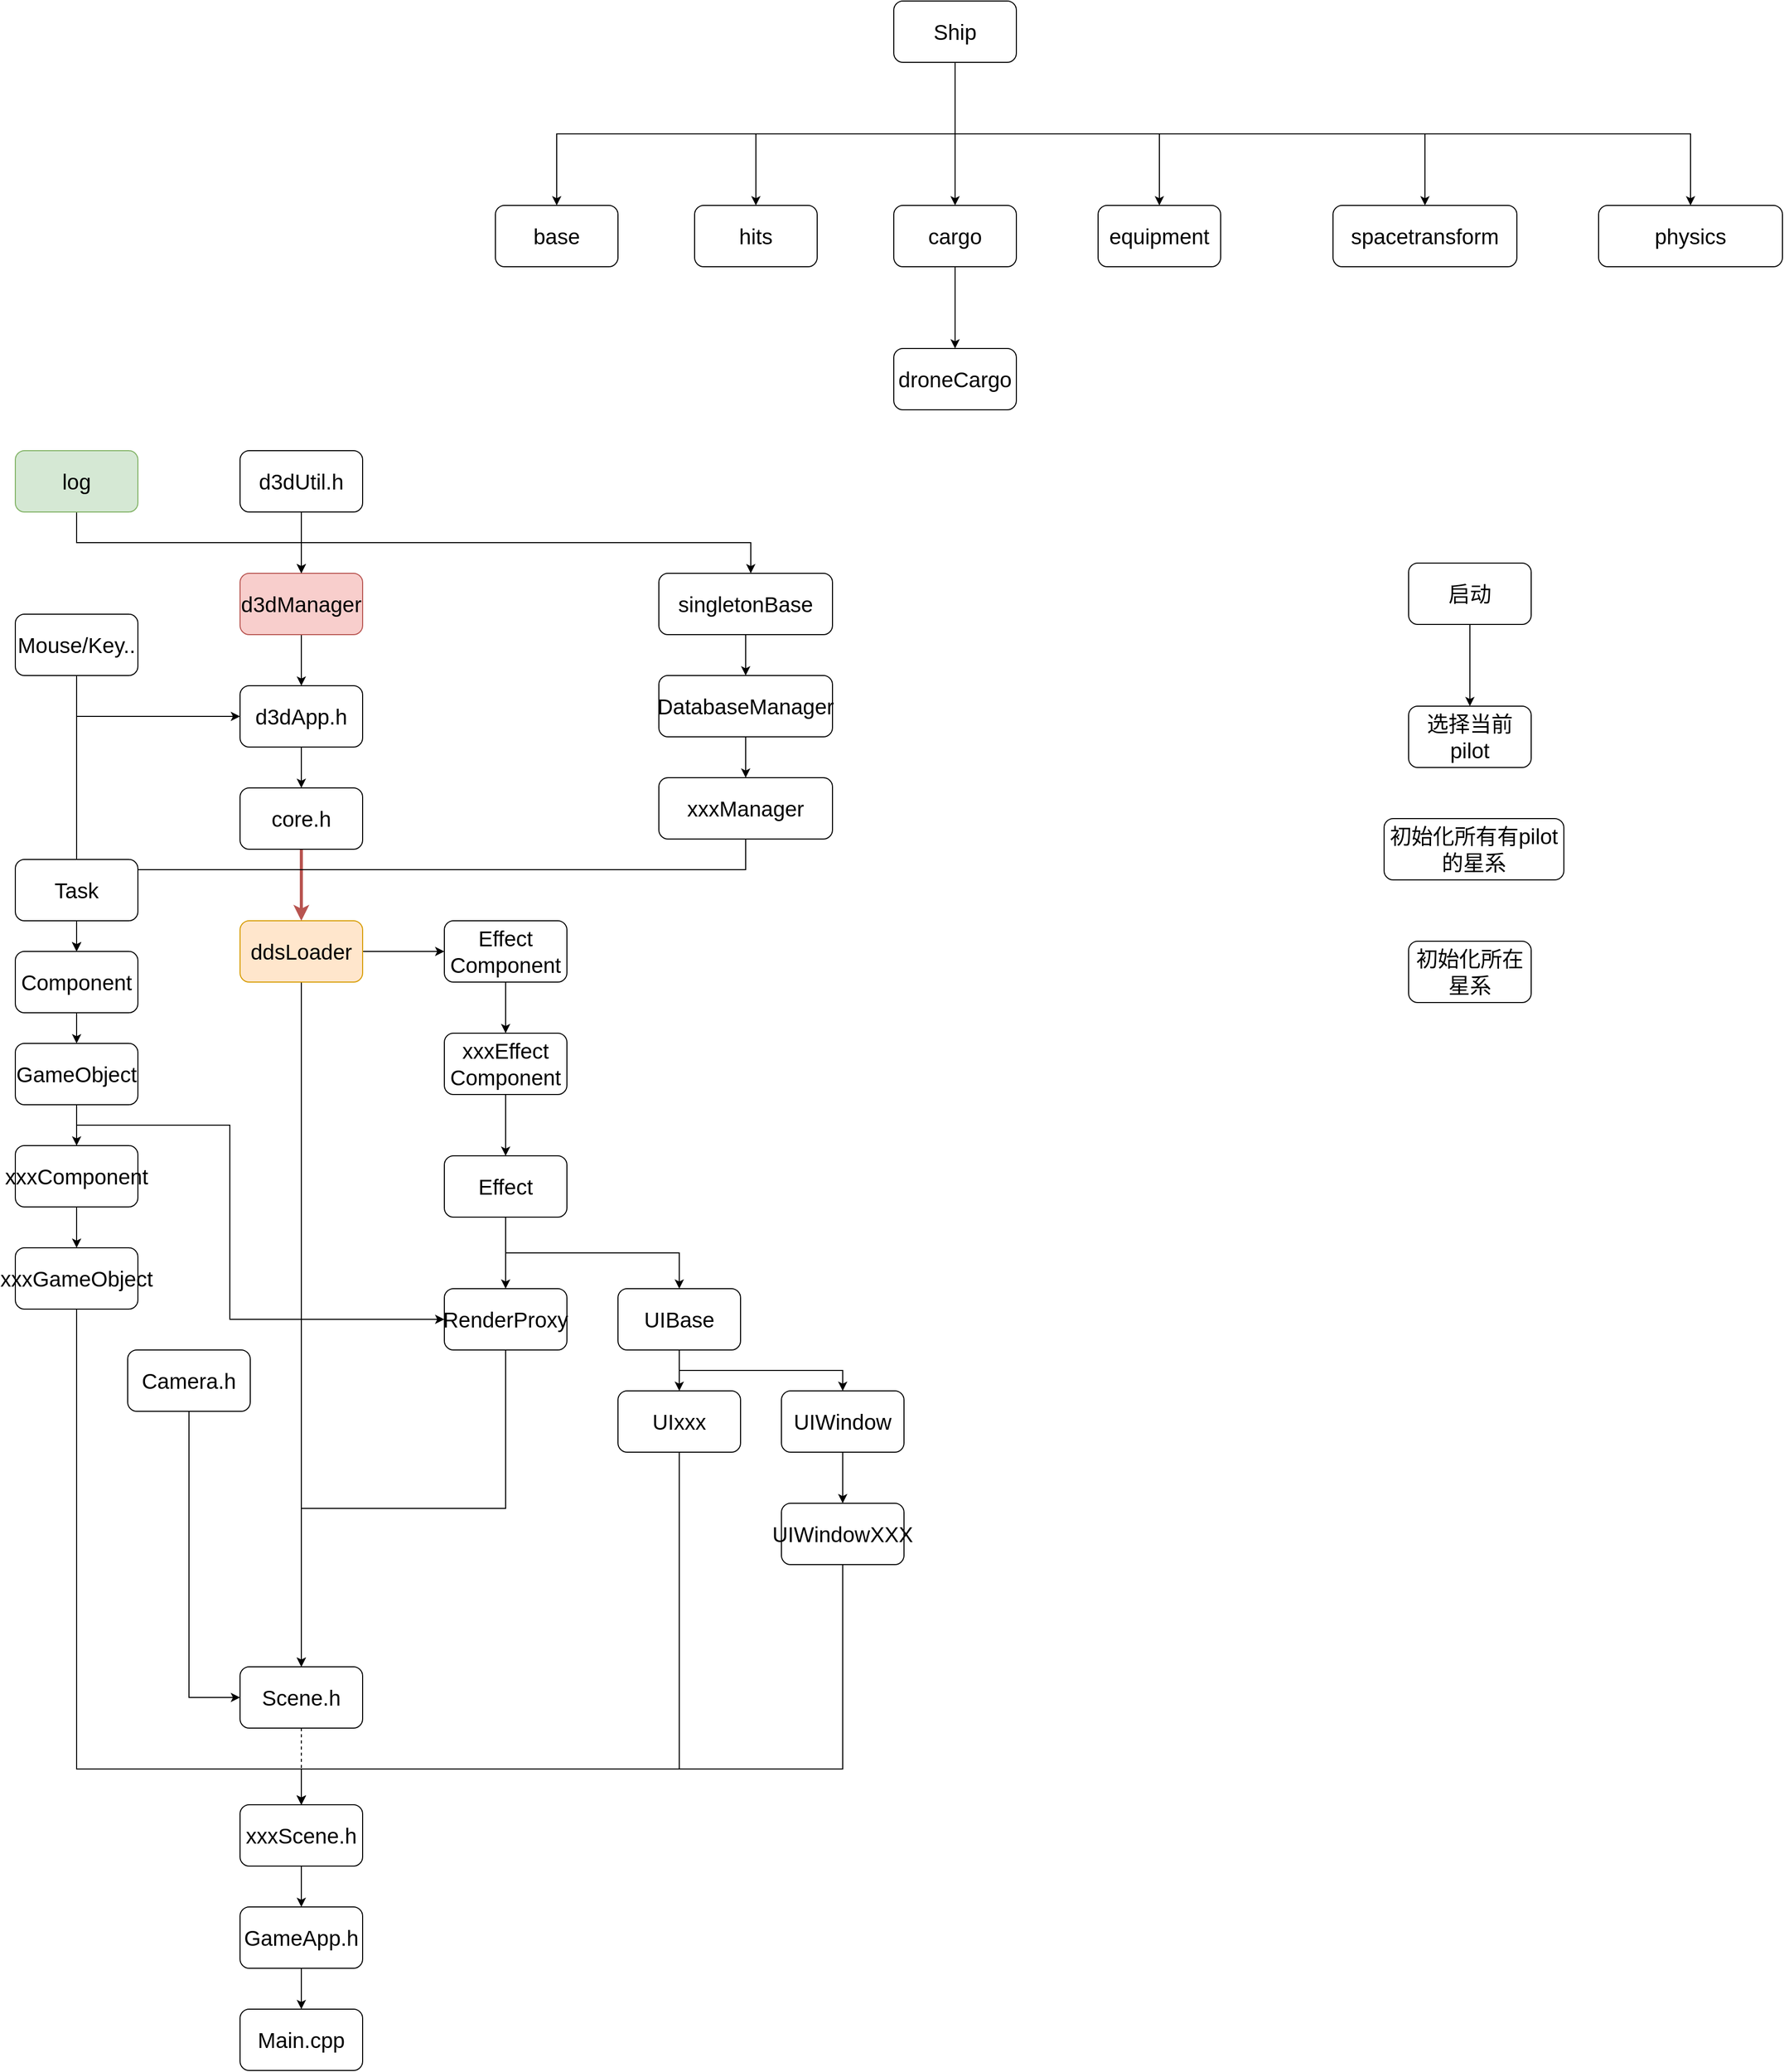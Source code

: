 <mxfile version="15.3.8" type="device"><diagram id="Hw721hgOxFPbkTsfWIz8" name="第 1 页"><mxGraphModel dx="1551" dy="2309" grid="1" gridSize="10" guides="1" tooltips="1" connect="1" arrows="1" fold="1" page="1" pageScale="1" pageWidth="827" pageHeight="1169" math="0" shadow="0"><root><mxCell id="0"/><mxCell id="1" parent="0"/><mxCell id="YnN9txYMTx_A9ZVFnRX4-1" value="&lt;font style=&quot;font-size: 21px&quot;&gt;Main.cpp&lt;/font&gt;" style="rounded=1;whiteSpace=wrap;html=1;" parent="1" vertex="1"><mxGeometry x="390" y="1445" width="120" height="60" as="geometry"/></mxCell><mxCell id="YnN9txYMTx_A9ZVFnRX4-3" style="edgeStyle=orthogonalEdgeStyle;rounded=0;orthogonalLoop=1;jettySize=auto;html=1;exitX=0.5;exitY=1;exitDx=0;exitDy=0;entryX=0.5;entryY=0;entryDx=0;entryDy=0;" parent="1" source="YnN9txYMTx_A9ZVFnRX4-2" target="YnN9txYMTx_A9ZVFnRX4-1" edge="1"><mxGeometry relative="1" as="geometry"/></mxCell><mxCell id="YnN9txYMTx_A9ZVFnRX4-2" value="&lt;font style=&quot;font-size: 21px&quot;&gt;GameApp.h&lt;br&gt;&lt;/font&gt;" style="rounded=1;whiteSpace=wrap;html=1;" parent="1" vertex="1"><mxGeometry x="390" y="1345" width="120" height="60" as="geometry"/></mxCell><mxCell id="YnN9txYMTx_A9ZVFnRX4-25" style="edgeStyle=orthogonalEdgeStyle;rounded=0;orthogonalLoop=1;jettySize=auto;html=1;exitX=0.5;exitY=1;exitDx=0;exitDy=0;entryX=0.5;entryY=0;entryDx=0;entryDy=0;strokeWidth=1;" parent="1" source="YnN9txYMTx_A9ZVFnRX4-5" target="YnN9txYMTx_A9ZVFnRX4-24" edge="1"><mxGeometry relative="1" as="geometry"/></mxCell><mxCell id="YnN9txYMTx_A9ZVFnRX4-5" value="&lt;font style=&quot;font-size: 21px&quot;&gt;d3dApp.h&lt;br&gt;&lt;/font&gt;" style="rounded=1;whiteSpace=wrap;html=1;" parent="1" vertex="1"><mxGeometry x="390" y="150" width="120" height="60" as="geometry"/></mxCell><mxCell id="YnN9txYMTx_A9ZVFnRX4-19" style="edgeStyle=orthogonalEdgeStyle;rounded=0;orthogonalLoop=1;jettySize=auto;html=1;exitX=0.5;exitY=1;exitDx=0;exitDy=0;entryX=0;entryY=0.5;entryDx=0;entryDy=0;strokeWidth=1;" parent="1" source="YnN9txYMTx_A9ZVFnRX4-7" target="YnN9txYMTx_A9ZVFnRX4-9" edge="1"><mxGeometry relative="1" as="geometry"/></mxCell><mxCell id="YnN9txYMTx_A9ZVFnRX4-7" value="&lt;font style=&quot;font-size: 21px&quot;&gt;Camera.h&lt;br&gt;&lt;/font&gt;" style="rounded=1;whiteSpace=wrap;html=1;" parent="1" vertex="1"><mxGeometry x="280" y="800" width="120" height="60" as="geometry"/></mxCell><mxCell id="YnN9txYMTx_A9ZVFnRX4-14" style="edgeStyle=orthogonalEdgeStyle;rounded=0;orthogonalLoop=1;jettySize=auto;html=1;exitX=0.5;exitY=1;exitDx=0;exitDy=0;strokeWidth=1;dashed=1;" parent="1" source="YnN9txYMTx_A9ZVFnRX4-9" target="YnN9txYMTx_A9ZVFnRX4-13" edge="1"><mxGeometry relative="1" as="geometry"/></mxCell><mxCell id="YnN9txYMTx_A9ZVFnRX4-9" value="&lt;font style=&quot;font-size: 21px&quot;&gt;Scene.h&lt;br&gt;&lt;/font&gt;" style="rounded=1;whiteSpace=wrap;html=1;" parent="1" vertex="1"><mxGeometry x="390" y="1110" width="120" height="60" as="geometry"/></mxCell><mxCell id="YnN9txYMTx_A9ZVFnRX4-12" value="" style="edgeStyle=orthogonalEdgeStyle;rounded=0;orthogonalLoop=1;jettySize=auto;html=1;strokeWidth=1;" parent="1" source="YnN9txYMTx_A9ZVFnRX4-11" target="YnN9txYMTx_A9ZVFnRX4-5" edge="1"><mxGeometry relative="1" as="geometry"/></mxCell><mxCell id="YnN9txYMTx_A9ZVFnRX4-11" value="&lt;font style=&quot;font-size: 21px&quot;&gt;d3dManager&lt;br&gt;&lt;/font&gt;" style="rounded=1;whiteSpace=wrap;html=1;fillColor=#f8cecc;strokeColor=#b85450;" parent="1" vertex="1"><mxGeometry x="390" y="40" width="120" height="60" as="geometry"/></mxCell><mxCell id="YnN9txYMTx_A9ZVFnRX4-15" style="edgeStyle=orthogonalEdgeStyle;rounded=0;orthogonalLoop=1;jettySize=auto;html=1;exitX=0.5;exitY=1;exitDx=0;exitDy=0;strokeWidth=1;entryX=0.5;entryY=0;entryDx=0;entryDy=0;" parent="1" source="YnN9txYMTx_A9ZVFnRX4-13" target="YnN9txYMTx_A9ZVFnRX4-2" edge="1"><mxGeometry relative="1" as="geometry"><Array as="points"/><mxPoint x="360" y="1315" as="targetPoint"/></mxGeometry></mxCell><mxCell id="YnN9txYMTx_A9ZVFnRX4-13" value="&lt;font style=&quot;font-size: 21px&quot;&gt;xxxScene.h&lt;br&gt;&lt;/font&gt;" style="rounded=1;whiteSpace=wrap;html=1;" parent="1" vertex="1"><mxGeometry x="390" y="1245" width="120" height="60" as="geometry"/></mxCell><mxCell id="YnN9txYMTx_A9ZVFnRX4-17" style="edgeStyle=orthogonalEdgeStyle;rounded=0;orthogonalLoop=1;jettySize=auto;html=1;exitX=0.5;exitY=1;exitDx=0;exitDy=0;entryX=0;entryY=0.5;entryDx=0;entryDy=0;strokeWidth=1;" parent="1" source="YnN9txYMTx_A9ZVFnRX4-16" target="YnN9txYMTx_A9ZVFnRX4-5" edge="1"><mxGeometry relative="1" as="geometry"/></mxCell><mxCell id="YnN9txYMTx_A9ZVFnRX4-31" style="edgeStyle=orthogonalEdgeStyle;rounded=0;orthogonalLoop=1;jettySize=auto;html=1;exitX=0.5;exitY=1;exitDx=0;exitDy=0;entryX=0.5;entryY=0;entryDx=0;entryDy=0;strokeWidth=1;" parent="1" source="YnN9txYMTx_A9ZVFnRX4-16" target="YnN9txYMTx_A9ZVFnRX4-30" edge="1"><mxGeometry relative="1" as="geometry"/></mxCell><mxCell id="YnN9txYMTx_A9ZVFnRX4-16" value="&lt;font style=&quot;font-size: 21px&quot;&gt;Mouse/Key..&lt;br&gt;&lt;/font&gt;" style="rounded=1;whiteSpace=wrap;html=1;" parent="1" vertex="1"><mxGeometry x="170" y="80" width="120" height="60" as="geometry"/></mxCell><mxCell id="u9obsvB2XbYWiW2KHDWx-3" style="edgeStyle=orthogonalEdgeStyle;rounded=0;orthogonalLoop=1;jettySize=auto;html=1;exitX=1;exitY=0.5;exitDx=0;exitDy=0;" parent="1" source="YnN9txYMTx_A9ZVFnRX4-20" target="YnN9txYMTx_A9ZVFnRX4-52" edge="1"><mxGeometry relative="1" as="geometry"/></mxCell><mxCell id="u9obsvB2XbYWiW2KHDWx-5" style="edgeStyle=orthogonalEdgeStyle;rounded=0;orthogonalLoop=1;jettySize=auto;html=1;exitX=0.5;exitY=1;exitDx=0;exitDy=0;entryX=0.5;entryY=0;entryDx=0;entryDy=0;" parent="1" source="YnN9txYMTx_A9ZVFnRX4-20" target="YnN9txYMTx_A9ZVFnRX4-9" edge="1"><mxGeometry relative="1" as="geometry"/></mxCell><mxCell id="YnN9txYMTx_A9ZVFnRX4-20" value="&lt;font style=&quot;font-size: 21px&quot;&gt;ddsLoader&lt;br&gt;&lt;/font&gt;" style="rounded=1;whiteSpace=wrap;html=1;fillColor=#ffe6cc;strokeColor=#d79b00;" parent="1" vertex="1"><mxGeometry x="390" y="380" width="120" height="60" as="geometry"/></mxCell><mxCell id="lGh2CRuiXg9rvcIyBtxu-3" style="edgeStyle=orthogonalEdgeStyle;rounded=0;orthogonalLoop=1;jettySize=auto;html=1;exitX=0.5;exitY=1;exitDx=0;exitDy=0;fillColor=#f8cecc;strokeColor=#b85450;strokeWidth=3;entryX=0.5;entryY=0;entryDx=0;entryDy=0;" parent="1" source="YnN9txYMTx_A9ZVFnRX4-24" target="YnN9txYMTx_A9ZVFnRX4-20" edge="1"><mxGeometry relative="1" as="geometry"><mxPoint x="740" y="230" as="targetPoint"/></mxGeometry></mxCell><mxCell id="YnN9txYMTx_A9ZVFnRX4-24" value="&lt;font style=&quot;font-size: 21px&quot;&gt;core.h&lt;br&gt;&lt;/font&gt;" style="rounded=1;whiteSpace=wrap;html=1;" parent="1" vertex="1"><mxGeometry x="390" y="250" width="120" height="60" as="geometry"/></mxCell><mxCell id="YnN9txYMTx_A9ZVFnRX4-27" style="edgeStyle=orthogonalEdgeStyle;rounded=0;orthogonalLoop=1;jettySize=auto;html=1;exitX=0.5;exitY=1;exitDx=0;exitDy=0;strokeWidth=1;" parent="1" source="YnN9txYMTx_A9ZVFnRX4-26" edge="1"><mxGeometry relative="1" as="geometry"><mxPoint x="450" y="40" as="targetPoint"/></mxGeometry></mxCell><mxCell id="1HjVURU9UfU6GPYUOFWk-1" style="edgeStyle=orthogonalEdgeStyle;rounded=0;orthogonalLoop=1;jettySize=auto;html=1;exitX=0.5;exitY=1;exitDx=0;exitDy=0;" parent="1" source="YnN9txYMTx_A9ZVFnRX4-26" target="YnN9txYMTx_A9ZVFnRX4-42" edge="1"><mxGeometry relative="1" as="geometry"><Array as="points"><mxPoint x="450" y="10"/><mxPoint x="890" y="10"/></Array></mxGeometry></mxCell><mxCell id="YnN9txYMTx_A9ZVFnRX4-26" value="&lt;font style=&quot;font-size: 21px&quot;&gt;d3dUtil.h&lt;br&gt;&lt;/font&gt;" style="rounded=1;whiteSpace=wrap;html=1;" parent="1" vertex="1"><mxGeometry x="390" y="-80" width="120" height="60" as="geometry"/></mxCell><mxCell id="YnN9txYMTx_A9ZVFnRX4-33" style="edgeStyle=orthogonalEdgeStyle;rounded=0;orthogonalLoop=1;jettySize=auto;html=1;exitX=0.5;exitY=1;exitDx=0;exitDy=0;strokeWidth=1;" parent="1" source="YnN9txYMTx_A9ZVFnRX4-30" target="YnN9txYMTx_A9ZVFnRX4-32" edge="1"><mxGeometry relative="1" as="geometry"/></mxCell><mxCell id="YnN9txYMTx_A9ZVFnRX4-30" value="&lt;font style=&quot;font-size: 21px&quot;&gt;Component&lt;br&gt;&lt;/font&gt;" style="rounded=1;whiteSpace=wrap;html=1;" parent="1" vertex="1"><mxGeometry x="170" y="410" width="120" height="60" as="geometry"/></mxCell><mxCell id="YnN9txYMTx_A9ZVFnRX4-36" style="edgeStyle=orthogonalEdgeStyle;rounded=0;orthogonalLoop=1;jettySize=auto;html=1;exitX=0.5;exitY=1;exitDx=0;exitDy=0;entryX=0.5;entryY=0;entryDx=0;entryDy=0;strokeWidth=1;" parent="1" source="YnN9txYMTx_A9ZVFnRX4-32" target="YnN9txYMTx_A9ZVFnRX4-34" edge="1"><mxGeometry relative="1" as="geometry"/></mxCell><mxCell id="YnN9txYMTx_A9ZVFnRX4-32" value="&lt;font style=&quot;font-size: 21px&quot;&gt;GameObject&lt;br&gt;&lt;/font&gt;" style="rounded=1;whiteSpace=wrap;html=1;" parent="1" vertex="1"><mxGeometry x="170" y="500" width="120" height="60" as="geometry"/></mxCell><mxCell id="YnN9txYMTx_A9ZVFnRX4-38" style="edgeStyle=orthogonalEdgeStyle;rounded=0;orthogonalLoop=1;jettySize=auto;html=1;exitX=0.5;exitY=1;exitDx=0;exitDy=0;entryX=0.5;entryY=0;entryDx=0;entryDy=0;strokeWidth=1;" parent="1" source="YnN9txYMTx_A9ZVFnRX4-34" target="YnN9txYMTx_A9ZVFnRX4-37" edge="1"><mxGeometry relative="1" as="geometry"/></mxCell><mxCell id="YnN9txYMTx_A9ZVFnRX4-51" style="edgeStyle=orthogonalEdgeStyle;rounded=0;orthogonalLoop=1;jettySize=auto;html=1;exitX=0.5;exitY=1;exitDx=0;exitDy=0;entryX=0;entryY=0.5;entryDx=0;entryDy=0;strokeWidth=1;" parent="1" source="YnN9txYMTx_A9ZVFnRX4-34" target="YnN9txYMTx_A9ZVFnRX4-47" edge="1"><mxGeometry relative="1" as="geometry"><Array as="points"><mxPoint x="230" y="580"/><mxPoint x="380" y="580"/><mxPoint x="380" y="770"/></Array></mxGeometry></mxCell><mxCell id="YnN9txYMTx_A9ZVFnRX4-34" value="&lt;font style=&quot;font-size: 21px&quot;&gt;xxxComponent&lt;br&gt;&lt;/font&gt;" style="rounded=1;whiteSpace=wrap;html=1;" parent="1" vertex="1"><mxGeometry x="170" y="600" width="120" height="60" as="geometry"/></mxCell><mxCell id="YnN9txYMTx_A9ZVFnRX4-39" style="edgeStyle=orthogonalEdgeStyle;rounded=0;orthogonalLoop=1;jettySize=auto;html=1;exitX=0.5;exitY=1;exitDx=0;exitDy=0;strokeWidth=1;entryX=0.5;entryY=0;entryDx=0;entryDy=0;" parent="1" source="YnN9txYMTx_A9ZVFnRX4-37" target="YnN9txYMTx_A9ZVFnRX4-13" edge="1"><mxGeometry relative="1" as="geometry"><mxPoint x="640" y="960" as="targetPoint"/><Array as="points"><mxPoint x="230" y="1210"/><mxPoint x="450" y="1210"/></Array></mxGeometry></mxCell><mxCell id="YnN9txYMTx_A9ZVFnRX4-37" value="&lt;font style=&quot;font-size: 21px&quot;&gt;xxxGameObject&lt;br&gt;&lt;/font&gt;" style="rounded=1;whiteSpace=wrap;html=1;" parent="1" vertex="1"><mxGeometry x="170" y="700" width="120" height="60" as="geometry"/></mxCell><mxCell id="YnN9txYMTx_A9ZVFnRX4-44" value="" style="edgeStyle=orthogonalEdgeStyle;rounded=0;orthogonalLoop=1;jettySize=auto;html=1;strokeWidth=1;" parent="1" source="YnN9txYMTx_A9ZVFnRX4-40" target="YnN9txYMTx_A9ZVFnRX4-43" edge="1"><mxGeometry relative="1" as="geometry"/></mxCell><mxCell id="YnN9txYMTx_A9ZVFnRX4-40" value="&lt;font style=&quot;font-size: 21px&quot;&gt;DatabaseManager&lt;/font&gt;" style="rounded=1;whiteSpace=wrap;html=1;" parent="1" vertex="1"><mxGeometry x="800" y="140" width="170" height="60" as="geometry"/></mxCell><mxCell id="YnN9txYMTx_A9ZVFnRX4-41" style="edgeStyle=orthogonalEdgeStyle;rounded=0;orthogonalLoop=1;jettySize=auto;html=1;exitX=0.5;exitY=1;exitDx=0;exitDy=0;entryX=0.5;entryY=0;entryDx=0;entryDy=0;" parent="1" source="YnN9txYMTx_A9ZVFnRX4-42" target="YnN9txYMTx_A9ZVFnRX4-40" edge="1"><mxGeometry relative="1" as="geometry"/></mxCell><mxCell id="YnN9txYMTx_A9ZVFnRX4-42" value="&lt;font style=&quot;font-size: 21px&quot;&gt;singletonBase&lt;br&gt;&lt;/font&gt;" style="rounded=1;whiteSpace=wrap;html=1;" parent="1" vertex="1"><mxGeometry x="800" y="40" width="170" height="60" as="geometry"/></mxCell><mxCell id="o3Sh18jPpHJgd7l0m_Hk-3" style="edgeStyle=orthogonalEdgeStyle;rounded=0;orthogonalLoop=1;jettySize=auto;html=1;exitX=0.5;exitY=1;exitDx=0;exitDy=0;entryX=0.5;entryY=0;entryDx=0;entryDy=0;" parent="1" source="YnN9txYMTx_A9ZVFnRX4-43" target="YnN9txYMTx_A9ZVFnRX4-30" edge="1"><mxGeometry relative="1" as="geometry"><Array as="points"><mxPoint x="885" y="330"/><mxPoint x="230" y="330"/></Array></mxGeometry></mxCell><mxCell id="YnN9txYMTx_A9ZVFnRX4-43" value="&lt;span style=&quot;font-size: 21px&quot;&gt;xxxManager&lt;/span&gt;" style="rounded=1;whiteSpace=wrap;html=1;" parent="1" vertex="1"><mxGeometry x="800" y="240" width="170" height="60" as="geometry"/></mxCell><mxCell id="YnN9txYMTx_A9ZVFnRX4-50" value="" style="edgeStyle=orthogonalEdgeStyle;rounded=0;orthogonalLoop=1;jettySize=auto;html=1;strokeWidth=1;" parent="1" source="YnN9txYMTx_A9ZVFnRX4-45" target="YnN9txYMTx_A9ZVFnRX4-47" edge="1"><mxGeometry relative="1" as="geometry"/></mxCell><mxCell id="ySYxYlXECF0-CFE4k07W-4" style="edgeStyle=orthogonalEdgeStyle;rounded=0;orthogonalLoop=1;jettySize=auto;html=1;exitX=0.5;exitY=1;exitDx=0;exitDy=0;entryX=0.5;entryY=0;entryDx=0;entryDy=0;" edge="1" parent="1" source="YnN9txYMTx_A9ZVFnRX4-45" target="ySYxYlXECF0-CFE4k07W-3"><mxGeometry relative="1" as="geometry"/></mxCell><mxCell id="YnN9txYMTx_A9ZVFnRX4-45" value="&lt;font style=&quot;font-size: 21px&quot;&gt;Effect&lt;br&gt;&lt;/font&gt;" style="rounded=1;whiteSpace=wrap;html=1;" parent="1" vertex="1"><mxGeometry x="590" y="610" width="120" height="60" as="geometry"/></mxCell><mxCell id="UX9jRyjilkTLklTMvNNZ-2" style="edgeStyle=orthogonalEdgeStyle;rounded=0;orthogonalLoop=1;jettySize=auto;html=1;exitX=0.5;exitY=1;exitDx=0;exitDy=0;entryX=0.5;entryY=0;entryDx=0;entryDy=0;" parent="1" source="YnN9txYMTx_A9ZVFnRX4-47" target="YnN9txYMTx_A9ZVFnRX4-9" edge="1"><mxGeometry relative="1" as="geometry"/></mxCell><mxCell id="YnN9txYMTx_A9ZVFnRX4-47" value="&lt;font style=&quot;font-size: 21px&quot;&gt;RenderProxy&lt;br&gt;&lt;/font&gt;" style="rounded=1;whiteSpace=wrap;html=1;" parent="1" vertex="1"><mxGeometry x="590" y="740" width="120" height="60" as="geometry"/></mxCell><mxCell id="YnN9txYMTx_A9ZVFnRX4-55" style="edgeStyle=orthogonalEdgeStyle;rounded=0;orthogonalLoop=1;jettySize=auto;html=1;exitX=0.5;exitY=1;exitDx=0;exitDy=0;strokeWidth=1;" parent="1" source="YnN9txYMTx_A9ZVFnRX4-52" target="YnN9txYMTx_A9ZVFnRX4-54" edge="1"><mxGeometry relative="1" as="geometry"/></mxCell><mxCell id="YnN9txYMTx_A9ZVFnRX4-52" value="&lt;font style=&quot;font-size: 21px&quot;&gt;Effect&lt;br&gt;Component&lt;br&gt;&lt;/font&gt;" style="rounded=1;whiteSpace=wrap;html=1;" parent="1" vertex="1"><mxGeometry x="590" y="380" width="120" height="60" as="geometry"/></mxCell><mxCell id="YnN9txYMTx_A9ZVFnRX4-56" style="edgeStyle=orthogonalEdgeStyle;rounded=0;orthogonalLoop=1;jettySize=auto;html=1;exitX=0.5;exitY=1;exitDx=0;exitDy=0;entryX=0.5;entryY=0;entryDx=0;entryDy=0;strokeWidth=1;" parent="1" source="YnN9txYMTx_A9ZVFnRX4-54" target="YnN9txYMTx_A9ZVFnRX4-45" edge="1"><mxGeometry relative="1" as="geometry"/></mxCell><mxCell id="YnN9txYMTx_A9ZVFnRX4-54" value="&lt;font style=&quot;font-size: 21px&quot;&gt;xxxEffect&lt;br&gt;Component&lt;br&gt;&lt;/font&gt;" style="rounded=1;whiteSpace=wrap;html=1;" parent="1" vertex="1"><mxGeometry x="590" y="490" width="120" height="60" as="geometry"/></mxCell><mxCell id="IxntgBla7TAyRkQZS9vK-2" value="&lt;font style=&quot;font-size: 21px&quot;&gt;hits&lt;br&gt;&lt;/font&gt;" style="rounded=1;whiteSpace=wrap;html=1;" parent="1" vertex="1"><mxGeometry x="835" y="-320" width="120" height="60" as="geometry"/></mxCell><mxCell id="IxntgBla7TAyRkQZS9vK-11" value="" style="edgeStyle=orthogonalEdgeStyle;rounded=0;orthogonalLoop=1;jettySize=auto;html=1;" parent="1" source="IxntgBla7TAyRkQZS9vK-3" target="IxntgBla7TAyRkQZS9vK-6" edge="1"><mxGeometry relative="1" as="geometry"/></mxCell><mxCell id="IxntgBla7TAyRkQZS9vK-3" value="&lt;font style=&quot;font-size: 21px&quot;&gt;cargo&lt;br&gt;&lt;/font&gt;" style="rounded=1;whiteSpace=wrap;html=1;" parent="1" vertex="1"><mxGeometry x="1030" y="-320" width="120" height="60" as="geometry"/></mxCell><mxCell id="IxntgBla7TAyRkQZS9vK-4" value="&lt;font style=&quot;font-size: 21px&quot;&gt;equipment&lt;br&gt;&lt;/font&gt;" style="rounded=1;whiteSpace=wrap;html=1;" parent="1" vertex="1"><mxGeometry x="1230" y="-320" width="120" height="60" as="geometry"/></mxCell><mxCell id="IxntgBla7TAyRkQZS9vK-6" value="&lt;font style=&quot;font-size: 21px&quot;&gt;droneCargo&lt;br&gt;&lt;/font&gt;" style="rounded=1;whiteSpace=wrap;html=1;" parent="1" vertex="1"><mxGeometry x="1030" y="-180" width="120" height="60" as="geometry"/></mxCell><mxCell id="IxntgBla7TAyRkQZS9vK-8" value="&lt;font style=&quot;font-size: 21px&quot;&gt;base&lt;br&gt;&lt;/font&gt;" style="rounded=1;whiteSpace=wrap;html=1;" parent="1" vertex="1"><mxGeometry x="640" y="-320" width="120" height="60" as="geometry"/></mxCell><mxCell id="IxntgBla7TAyRkQZS9vK-10" value="&lt;font style=&quot;font-size: 21px&quot;&gt;spacetransform&lt;br&gt;&lt;/font&gt;" style="rounded=1;whiteSpace=wrap;html=1;" parent="1" vertex="1"><mxGeometry x="1460" y="-320" width="180" height="60" as="geometry"/></mxCell><mxCell id="IxntgBla7TAyRkQZS9vK-13" style="edgeStyle=orthogonalEdgeStyle;rounded=0;orthogonalLoop=1;jettySize=auto;html=1;exitX=0.5;exitY=1;exitDx=0;exitDy=0;entryX=0.5;entryY=0;entryDx=0;entryDy=0;" parent="1" source="IxntgBla7TAyRkQZS9vK-12" target="IxntgBla7TAyRkQZS9vK-8" edge="1"><mxGeometry relative="1" as="geometry"/></mxCell><mxCell id="IxntgBla7TAyRkQZS9vK-14" style="edgeStyle=orthogonalEdgeStyle;rounded=0;orthogonalLoop=1;jettySize=auto;html=1;exitX=0.5;exitY=1;exitDx=0;exitDy=0;" parent="1" source="IxntgBla7TAyRkQZS9vK-12" target="IxntgBla7TAyRkQZS9vK-2" edge="1"><mxGeometry relative="1" as="geometry"/></mxCell><mxCell id="IxntgBla7TAyRkQZS9vK-15" style="edgeStyle=orthogonalEdgeStyle;rounded=0;orthogonalLoop=1;jettySize=auto;html=1;exitX=0.5;exitY=1;exitDx=0;exitDy=0;entryX=0.5;entryY=0;entryDx=0;entryDy=0;" parent="1" source="IxntgBla7TAyRkQZS9vK-12" target="IxntgBla7TAyRkQZS9vK-3" edge="1"><mxGeometry relative="1" as="geometry"/></mxCell><mxCell id="IxntgBla7TAyRkQZS9vK-16" style="edgeStyle=orthogonalEdgeStyle;rounded=0;orthogonalLoop=1;jettySize=auto;html=1;exitX=0.5;exitY=1;exitDx=0;exitDy=0;" parent="1" source="IxntgBla7TAyRkQZS9vK-12" target="IxntgBla7TAyRkQZS9vK-4" edge="1"><mxGeometry relative="1" as="geometry"/></mxCell><mxCell id="IxntgBla7TAyRkQZS9vK-17" style="edgeStyle=orthogonalEdgeStyle;rounded=0;orthogonalLoop=1;jettySize=auto;html=1;exitX=0.5;exitY=1;exitDx=0;exitDy=0;entryX=0.5;entryY=0;entryDx=0;entryDy=0;" parent="1" source="IxntgBla7TAyRkQZS9vK-12" target="IxntgBla7TAyRkQZS9vK-10" edge="1"><mxGeometry relative="1" as="geometry"/></mxCell><mxCell id="IxntgBla7TAyRkQZS9vK-19" style="edgeStyle=orthogonalEdgeStyle;rounded=0;orthogonalLoop=1;jettySize=auto;html=1;exitX=0.5;exitY=1;exitDx=0;exitDy=0;entryX=0.5;entryY=0;entryDx=0;entryDy=0;" parent="1" source="IxntgBla7TAyRkQZS9vK-12" target="IxntgBla7TAyRkQZS9vK-18" edge="1"><mxGeometry relative="1" as="geometry"/></mxCell><mxCell id="IxntgBla7TAyRkQZS9vK-12" value="&lt;font style=&quot;font-size: 21px&quot;&gt;Ship&lt;br&gt;&lt;/font&gt;" style="rounded=1;whiteSpace=wrap;html=1;" parent="1" vertex="1"><mxGeometry x="1030" y="-520" width="120" height="60" as="geometry"/></mxCell><mxCell id="IxntgBla7TAyRkQZS9vK-18" value="&lt;font style=&quot;font-size: 21px&quot;&gt;physics&lt;br&gt;&lt;/font&gt;" style="rounded=1;whiteSpace=wrap;html=1;" parent="1" vertex="1"><mxGeometry x="1720" y="-320" width="180" height="60" as="geometry"/></mxCell><mxCell id="oIZZGnp2AhgEnJja6L3y-3" value="" style="edgeStyle=orthogonalEdgeStyle;rounded=0;orthogonalLoop=1;jettySize=auto;html=1;" parent="1" source="oIZZGnp2AhgEnJja6L3y-1" target="oIZZGnp2AhgEnJja6L3y-2" edge="1"><mxGeometry relative="1" as="geometry"/></mxCell><mxCell id="oIZZGnp2AhgEnJja6L3y-1" value="&lt;font style=&quot;font-size: 21px&quot;&gt;启动&lt;br&gt;&lt;/font&gt;" style="rounded=1;whiteSpace=wrap;html=1;" parent="1" vertex="1"><mxGeometry x="1534" y="30" width="120" height="60" as="geometry"/></mxCell><mxCell id="oIZZGnp2AhgEnJja6L3y-2" value="&lt;font style=&quot;font-size: 21px&quot;&gt;选择当前pilot&lt;br&gt;&lt;/font&gt;" style="rounded=1;whiteSpace=wrap;html=1;" parent="1" vertex="1"><mxGeometry x="1534" y="170" width="120" height="60" as="geometry"/></mxCell><mxCell id="oIZZGnp2AhgEnJja6L3y-4" value="&lt;font style=&quot;font-size: 21px&quot;&gt;初始化所有有pilot的星系&lt;br&gt;&lt;/font&gt;" style="rounded=1;whiteSpace=wrap;html=1;" parent="1" vertex="1"><mxGeometry x="1510" y="280" width="176" height="60" as="geometry"/></mxCell><mxCell id="oIZZGnp2AhgEnJja6L3y-5" value="&lt;font style=&quot;font-size: 21px&quot;&gt;初始化所在星系&lt;br&gt;&lt;/font&gt;" style="rounded=1;whiteSpace=wrap;html=1;" parent="1" vertex="1"><mxGeometry x="1534" y="400" width="120" height="60" as="geometry"/></mxCell><mxCell id="o3Sh18jPpHJgd7l0m_Hk-2" style="edgeStyle=orthogonalEdgeStyle;rounded=0;orthogonalLoop=1;jettySize=auto;html=1;exitX=0.5;exitY=1;exitDx=0;exitDy=0;entryX=0.5;entryY=0;entryDx=0;entryDy=0;" parent="1" source="o3Sh18jPpHJgd7l0m_Hk-1" target="YnN9txYMTx_A9ZVFnRX4-11" edge="1"><mxGeometry relative="1" as="geometry"/></mxCell><mxCell id="o3Sh18jPpHJgd7l0m_Hk-1" value="&lt;font style=&quot;font-size: 21px&quot;&gt;log&lt;br&gt;&lt;/font&gt;" style="rounded=1;whiteSpace=wrap;html=1;fillColor=#d5e8d4;strokeColor=#82b366;" parent="1" vertex="1"><mxGeometry x="170" y="-80" width="120" height="60" as="geometry"/></mxCell><mxCell id="ySYxYlXECF0-CFE4k07W-2" style="edgeStyle=orthogonalEdgeStyle;rounded=0;orthogonalLoop=1;jettySize=auto;html=1;exitX=0.5;exitY=1;exitDx=0;exitDy=0;entryX=0.5;entryY=0;entryDx=0;entryDy=0;" edge="1" parent="1" source="ySYxYlXECF0-CFE4k07W-1" target="YnN9txYMTx_A9ZVFnRX4-30"><mxGeometry relative="1" as="geometry"/></mxCell><mxCell id="ySYxYlXECF0-CFE4k07W-1" value="&lt;font style=&quot;font-size: 21px&quot;&gt;Task&lt;br&gt;&lt;/font&gt;" style="rounded=1;whiteSpace=wrap;html=1;" vertex="1" parent="1"><mxGeometry x="170" y="320" width="120" height="60" as="geometry"/></mxCell><mxCell id="ySYxYlXECF0-CFE4k07W-9" value="" style="edgeStyle=orthogonalEdgeStyle;rounded=0;orthogonalLoop=1;jettySize=auto;html=1;" edge="1" parent="1" source="ySYxYlXECF0-CFE4k07W-3" target="ySYxYlXECF0-CFE4k07W-5"><mxGeometry relative="1" as="geometry"/></mxCell><mxCell id="ySYxYlXECF0-CFE4k07W-11" style="edgeStyle=orthogonalEdgeStyle;rounded=0;orthogonalLoop=1;jettySize=auto;html=1;exitX=0.5;exitY=1;exitDx=0;exitDy=0;entryX=0.5;entryY=0;entryDx=0;entryDy=0;" edge="1" parent="1" source="ySYxYlXECF0-CFE4k07W-3" target="ySYxYlXECF0-CFE4k07W-6"><mxGeometry relative="1" as="geometry"/></mxCell><mxCell id="ySYxYlXECF0-CFE4k07W-3" value="&lt;font style=&quot;font-size: 21px&quot;&gt;UIBase&lt;br&gt;&lt;/font&gt;" style="rounded=1;whiteSpace=wrap;html=1;" vertex="1" parent="1"><mxGeometry x="760" y="740" width="120" height="60" as="geometry"/></mxCell><mxCell id="ySYxYlXECF0-CFE4k07W-16" style="edgeStyle=orthogonalEdgeStyle;rounded=0;orthogonalLoop=1;jettySize=auto;html=1;exitX=0.5;exitY=1;exitDx=0;exitDy=0;entryX=0.5;entryY=0;entryDx=0;entryDy=0;" edge="1" parent="1" source="ySYxYlXECF0-CFE4k07W-5" target="YnN9txYMTx_A9ZVFnRX4-13"><mxGeometry relative="1" as="geometry"><Array as="points"><mxPoint x="820" y="1210"/><mxPoint x="450" y="1210"/></Array></mxGeometry></mxCell><mxCell id="ySYxYlXECF0-CFE4k07W-5" value="&lt;font style=&quot;font-size: 21px&quot;&gt;UIxxx&lt;br&gt;&lt;/font&gt;" style="rounded=1;whiteSpace=wrap;html=1;" vertex="1" parent="1"><mxGeometry x="760" y="840" width="120" height="60" as="geometry"/></mxCell><mxCell id="ySYxYlXECF0-CFE4k07W-12" value="" style="edgeStyle=orthogonalEdgeStyle;rounded=0;orthogonalLoop=1;jettySize=auto;html=1;" edge="1" parent="1" source="ySYxYlXECF0-CFE4k07W-6" target="ySYxYlXECF0-CFE4k07W-7"><mxGeometry relative="1" as="geometry"/></mxCell><mxCell id="ySYxYlXECF0-CFE4k07W-6" value="&lt;font style=&quot;font-size: 21px&quot;&gt;UIWindow&lt;br&gt;&lt;/font&gt;" style="rounded=1;whiteSpace=wrap;html=1;" vertex="1" parent="1"><mxGeometry x="920" y="840" width="120" height="60" as="geometry"/></mxCell><mxCell id="ySYxYlXECF0-CFE4k07W-14" style="edgeStyle=orthogonalEdgeStyle;rounded=0;orthogonalLoop=1;jettySize=auto;html=1;exitX=0.5;exitY=1;exitDx=0;exitDy=0;entryX=0.5;entryY=0;entryDx=0;entryDy=0;" edge="1" parent="1" source="ySYxYlXECF0-CFE4k07W-7" target="YnN9txYMTx_A9ZVFnRX4-13"><mxGeometry relative="1" as="geometry"><Array as="points"><mxPoint x="980" y="1210"/><mxPoint x="450" y="1210"/></Array></mxGeometry></mxCell><mxCell id="ySYxYlXECF0-CFE4k07W-7" value="&lt;font style=&quot;font-size: 21px&quot;&gt;UIWindowXXX&lt;br&gt;&lt;/font&gt;" style="rounded=1;whiteSpace=wrap;html=1;" vertex="1" parent="1"><mxGeometry x="920" y="950" width="120" height="60" as="geometry"/></mxCell></root></mxGraphModel></diagram></mxfile>